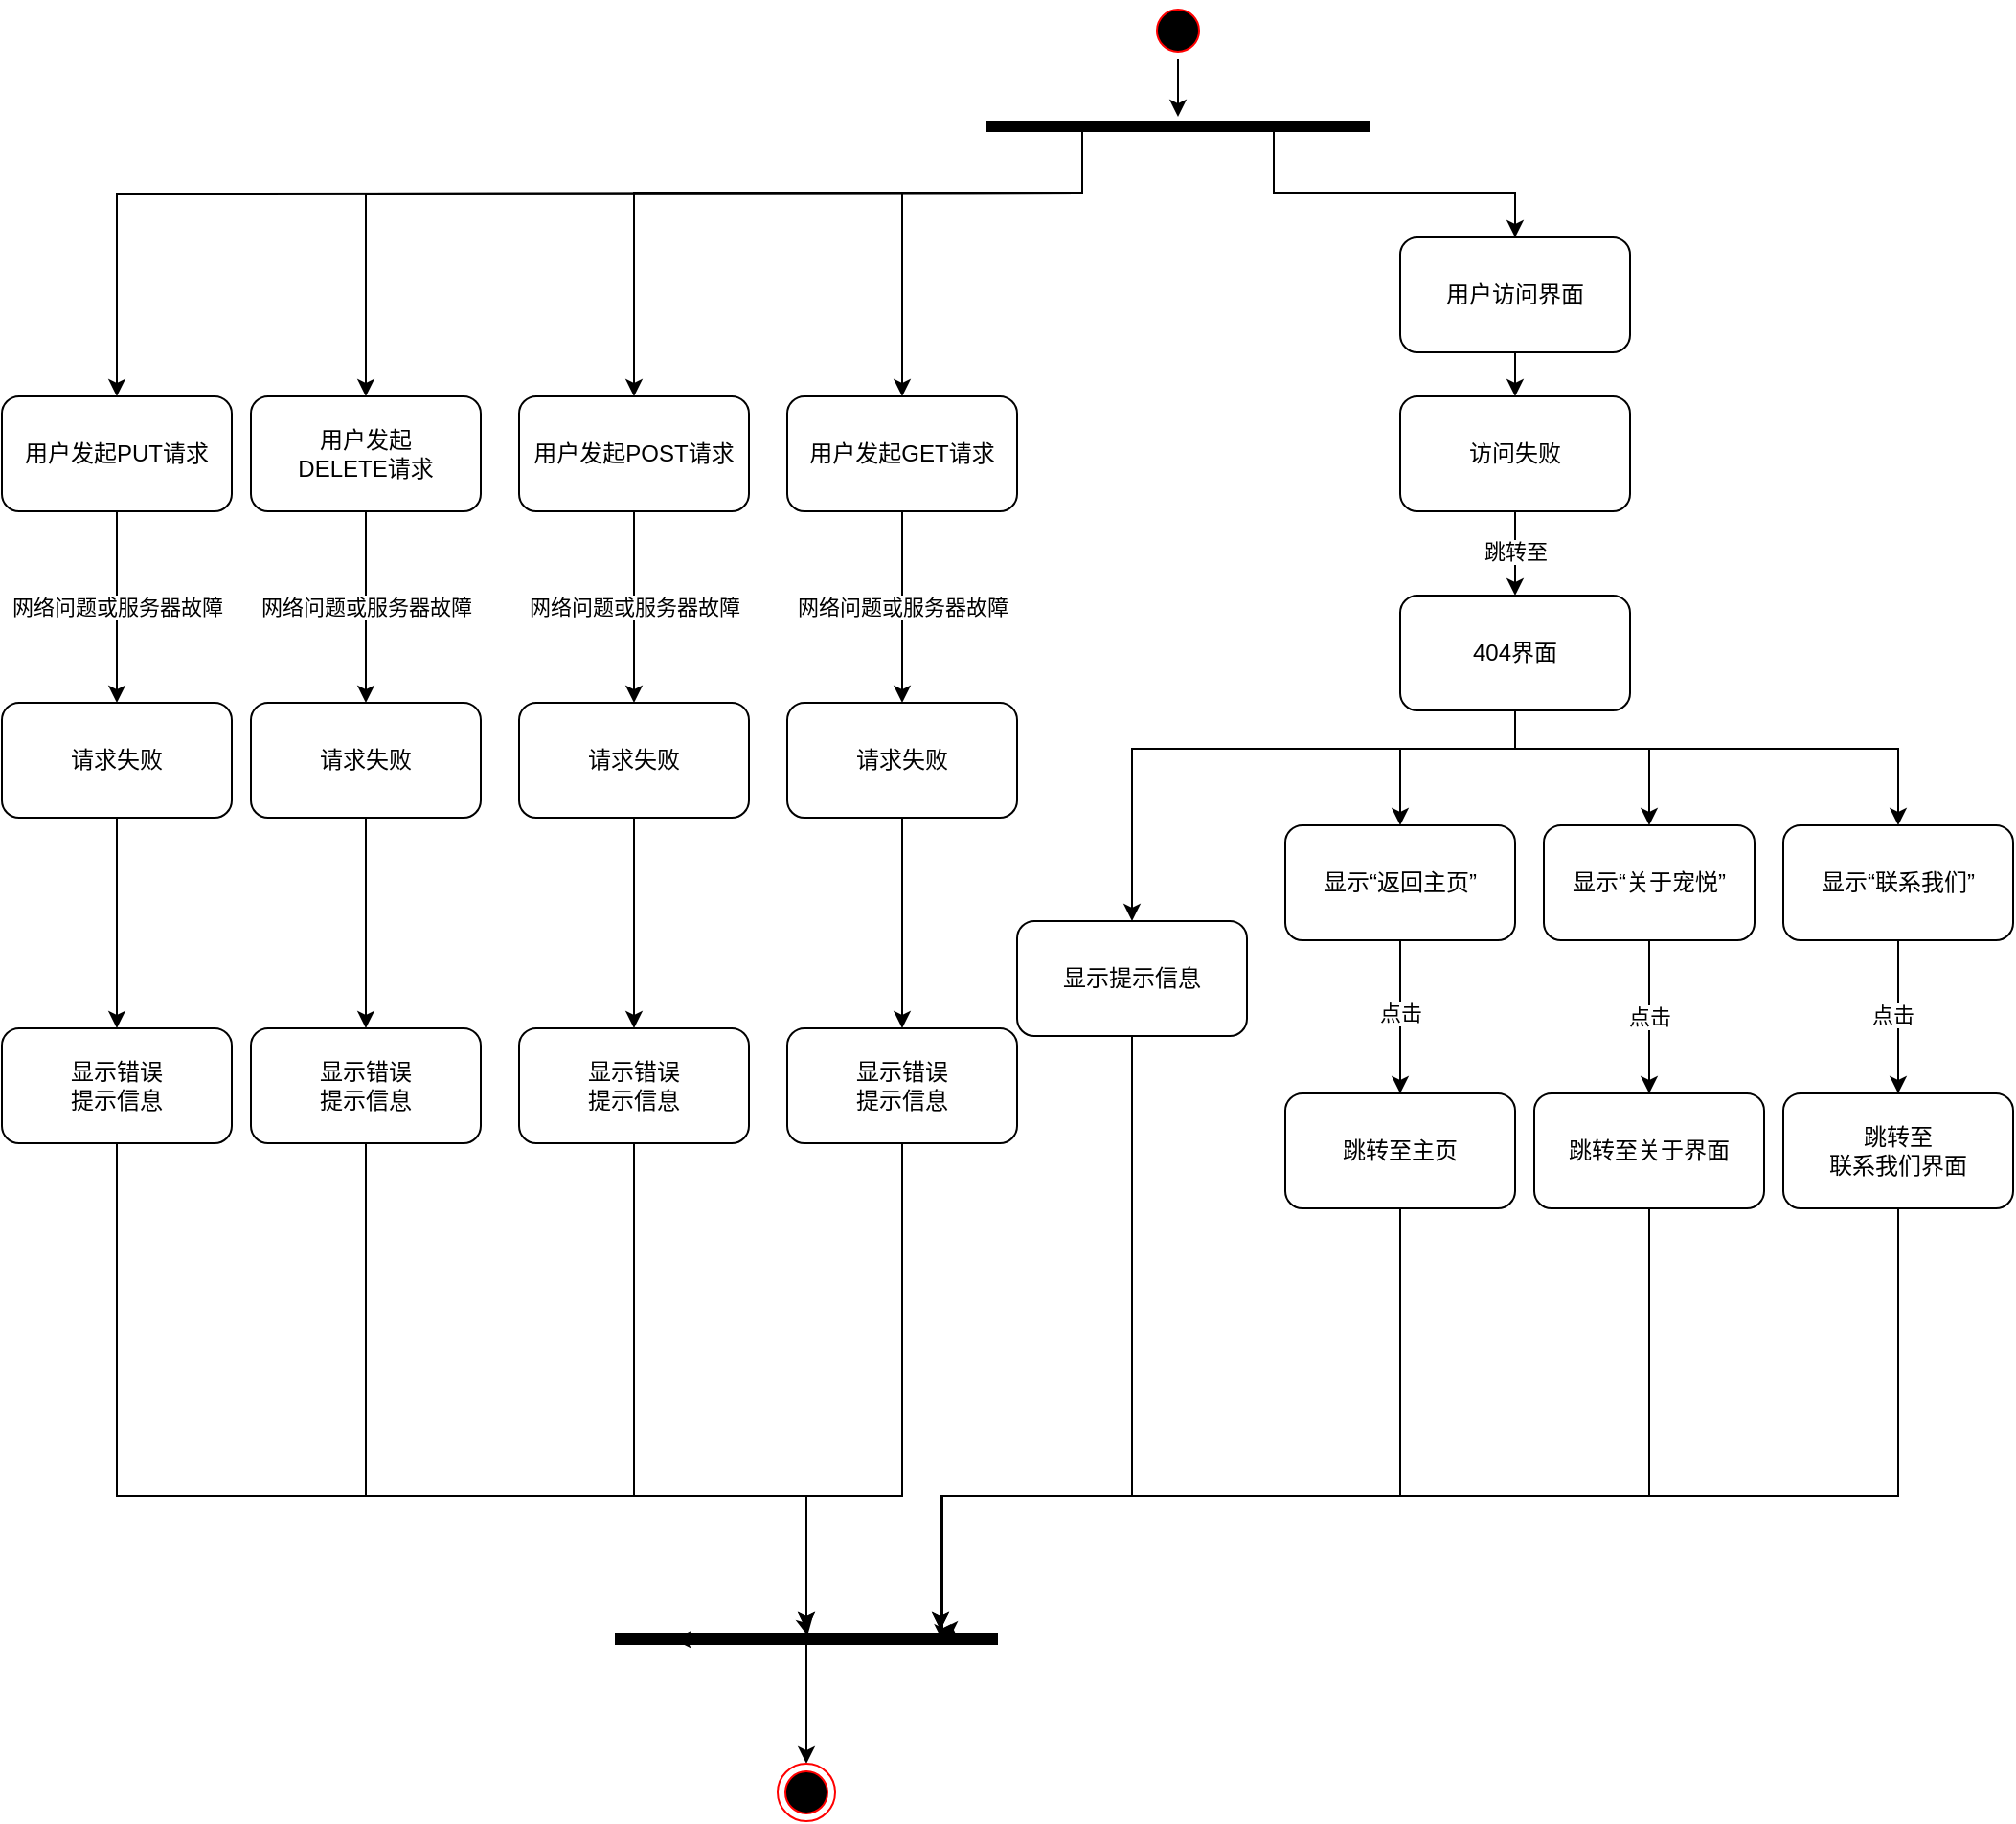 <mxfile version="24.7.5">
  <diagram name="Page-1" id="e7e014a7-5840-1c2e-5031-d8a46d1fe8dd">
    <mxGraphModel dx="1501" dy="713" grid="1" gridSize="10" guides="1" tooltips="1" connect="1" arrows="1" fold="1" page="1" pageScale="1" pageWidth="1169" pageHeight="826" background="none" math="0" shadow="0">
      <root>
        <mxCell id="0" />
        <mxCell id="1" parent="0" />
        <mxCell id="6cG1cjBX_hcDK9lFtdzK-1" style="edgeStyle=orthogonalEdgeStyle;rounded=0;orthogonalLoop=1;jettySize=auto;html=1;exitX=0.5;exitY=1;exitDx=0;exitDy=0;" parent="1" source="n2ijJMehBklyrE8ONOk2-42" target="n2ijJMehBklyrE8ONOk2-45" edge="1">
          <mxGeometry relative="1" as="geometry" />
        </mxCell>
        <mxCell id="n2ijJMehBklyrE8ONOk2-42" value="" style="ellipse;shape=startState;fillColor=#000000;strokeColor=#ff0000;" parent="1" vertex="1">
          <mxGeometry x="1739" y="230" width="30" height="30" as="geometry" />
        </mxCell>
        <mxCell id="n2ijJMehBklyrE8ONOk2-74" style="edgeStyle=orthogonalEdgeStyle;rounded=0;orthogonalLoop=1;jettySize=auto;html=1;exitX=0.75;exitY=0.5;exitDx=0;exitDy=0;exitPerimeter=0;" parent="1" source="n2ijJMehBklyrE8ONOk2-45" target="n2ijJMehBklyrE8ONOk2-49" edge="1">
          <mxGeometry relative="1" as="geometry">
            <Array as="points">
              <mxPoint x="1804" y="330" />
              <mxPoint x="1930" y="330" />
            </Array>
          </mxGeometry>
        </mxCell>
        <mxCell id="IvOXb9NgZLNUiZ7AxmNB-62" style="edgeStyle=orthogonalEdgeStyle;rounded=0;orthogonalLoop=1;jettySize=auto;html=1;exitX=0.25;exitY=0.5;exitDx=0;exitDy=0;exitPerimeter=0;entryX=0.5;entryY=0;entryDx=0;entryDy=0;" parent="1" source="n2ijJMehBklyrE8ONOk2-45" target="n2ijJMehBklyrE8ONOk2-48" edge="1">
          <mxGeometry relative="1" as="geometry">
            <Array as="points">
              <mxPoint x="1704" y="330" />
              <mxPoint x="1610" y="330" />
            </Array>
          </mxGeometry>
        </mxCell>
        <mxCell id="IvOXb9NgZLNUiZ7AxmNB-63" style="edgeStyle=orthogonalEdgeStyle;rounded=0;orthogonalLoop=1;jettySize=auto;html=1;exitX=0.25;exitY=0.5;exitDx=0;exitDy=0;exitPerimeter=0;entryX=0.5;entryY=0;entryDx=0;entryDy=0;" parent="1" source="n2ijJMehBklyrE8ONOk2-45" target="IvOXb9NgZLNUiZ7AxmNB-36" edge="1">
          <mxGeometry relative="1" as="geometry">
            <Array as="points">
              <mxPoint x="1704" y="330" />
              <mxPoint x="1470" y="330" />
            </Array>
          </mxGeometry>
        </mxCell>
        <mxCell id="IvOXb9NgZLNUiZ7AxmNB-64" style="edgeStyle=orthogonalEdgeStyle;rounded=0;orthogonalLoop=1;jettySize=auto;html=1;exitX=0.25;exitY=0.5;exitDx=0;exitDy=0;exitPerimeter=0;entryX=0.5;entryY=0;entryDx=0;entryDy=0;" parent="1" target="IvOXb9NgZLNUiZ7AxmNB-43" edge="1">
          <mxGeometry relative="1" as="geometry">
            <mxPoint x="1704" y="330.04" as="sourcePoint" />
            <mxPoint x="1330" y="471.04" as="targetPoint" />
          </mxGeometry>
        </mxCell>
        <mxCell id="IvOXb9NgZLNUiZ7AxmNB-65" style="edgeStyle=orthogonalEdgeStyle;rounded=0;orthogonalLoop=1;jettySize=auto;html=1;exitX=0.25;exitY=0.5;exitDx=0;exitDy=0;exitPerimeter=0;entryX=0.5;entryY=0;entryDx=0;entryDy=0;" parent="1" target="IvOXb9NgZLNUiZ7AxmNB-58" edge="1">
          <mxGeometry relative="1" as="geometry">
            <mxPoint x="1704" y="330.04" as="sourcePoint" />
            <mxPoint x="1200" y="471.04" as="targetPoint" />
          </mxGeometry>
        </mxCell>
        <mxCell id="n2ijJMehBklyrE8ONOk2-45" value="" style="shape=line;html=1;strokeWidth=6;strokeColor=default;" parent="1" vertex="1">
          <mxGeometry x="1654" y="290" width="200" height="10" as="geometry" />
        </mxCell>
        <mxCell id="n2ijJMehBklyrE8ONOk2-75" value="" style="edgeStyle=orthogonalEdgeStyle;rounded=0;orthogonalLoop=1;jettySize=auto;html=1;" parent="1" source="n2ijJMehBklyrE8ONOk2-48" target="n2ijJMehBklyrE8ONOk2-51" edge="1">
          <mxGeometry relative="1" as="geometry" />
        </mxCell>
        <mxCell id="IvOXb9NgZLNUiZ7AxmNB-33" value="网络问题或服务器故障" style="edgeLabel;html=1;align=center;verticalAlign=middle;resizable=0;points=[];" parent="n2ijJMehBklyrE8ONOk2-75" vertex="1" connectable="0">
          <mxGeometry x="0.126" relative="1" as="geometry">
            <mxPoint y="-7" as="offset" />
          </mxGeometry>
        </mxCell>
        <mxCell id="n2ijJMehBklyrE8ONOk2-48" value="&lt;span class=&quot;hljs-string&quot;&gt;用户发起GET请求&lt;/span&gt;" style="rounded=1;whiteSpace=wrap;html=1;" parent="1" vertex="1">
          <mxGeometry x="1550" y="436" width="120" height="60" as="geometry" />
        </mxCell>
        <mxCell id="6cG1cjBX_hcDK9lFtdzK-15" style="edgeStyle=orthogonalEdgeStyle;rounded=0;orthogonalLoop=1;jettySize=auto;html=1;exitX=0.5;exitY=1;exitDx=0;exitDy=0;entryX=0.5;entryY=0;entryDx=0;entryDy=0;" parent="1" source="n2ijJMehBklyrE8ONOk2-49" target="6cG1cjBX_hcDK9lFtdzK-14" edge="1">
          <mxGeometry relative="1" as="geometry" />
        </mxCell>
        <mxCell id="n2ijJMehBklyrE8ONOk2-49" value="&lt;span class=&quot;hljs-string&quot;&gt;用户访问界面&lt;/span&gt;" style="rounded=1;whiteSpace=wrap;html=1;" parent="1" vertex="1">
          <mxGeometry x="1870" y="353" width="120" height="60" as="geometry" />
        </mxCell>
        <mxCell id="n2ijJMehBklyrE8ONOk2-76" value="" style="edgeStyle=orthogonalEdgeStyle;rounded=0;orthogonalLoop=1;jettySize=auto;html=1;" parent="1" source="n2ijJMehBklyrE8ONOk2-51" target="n2ijJMehBklyrE8ONOk2-52" edge="1">
          <mxGeometry relative="1" as="geometry" />
        </mxCell>
        <mxCell id="n2ijJMehBklyrE8ONOk2-51" value="&lt;span class=&quot;hljs-string&quot;&gt;请求失败&lt;/span&gt;" style="rounded=1;whiteSpace=wrap;html=1;" parent="1" vertex="1">
          <mxGeometry x="1550" y="596" width="120" height="60" as="geometry" />
        </mxCell>
        <mxCell id="IvOXb9NgZLNUiZ7AxmNB-79" style="edgeStyle=orthogonalEdgeStyle;rounded=0;orthogonalLoop=1;jettySize=auto;html=1;exitX=0.5;exitY=1;exitDx=0;exitDy=0;" parent="1" source="n2ijJMehBklyrE8ONOk2-52" target="n2ijJMehBklyrE8ONOk2-66" edge="1">
          <mxGeometry relative="1" as="geometry">
            <Array as="points">
              <mxPoint x="1610" y="1010" />
              <mxPoint x="1560" y="1010" />
            </Array>
          </mxGeometry>
        </mxCell>
        <mxCell id="n2ijJMehBklyrE8ONOk2-52" value="&lt;span class=&quot;hljs-string&quot;&gt;显示错误&lt;/span&gt;&lt;div&gt;&lt;span class=&quot;hljs-string&quot;&gt;提示信息&lt;/span&gt;&lt;/div&gt;" style="rounded=1;whiteSpace=wrap;html=1;" parent="1" vertex="1">
          <mxGeometry x="1550" y="766" width="120" height="60" as="geometry" />
        </mxCell>
        <mxCell id="n2ijJMehBklyrE8ONOk2-56" value="&lt;span class=&quot;hljs-string&quot;&gt;显示提示信息&lt;/span&gt;" style="rounded=1;whiteSpace=wrap;html=1;" parent="1" vertex="1">
          <mxGeometry x="1670" y="710" width="120" height="60" as="geometry" />
        </mxCell>
        <mxCell id="IvOXb9NgZLNUiZ7AxmNB-8" style="edgeStyle=orthogonalEdgeStyle;rounded=0;orthogonalLoop=1;jettySize=auto;html=1;exitX=0.5;exitY=1;exitDx=0;exitDy=0;entryX=0.5;entryY=0;entryDx=0;entryDy=0;" parent="1" source="n2ijJMehBklyrE8ONOk2-60" target="IvOXb9NgZLNUiZ7AxmNB-6" edge="1">
          <mxGeometry relative="1" as="geometry" />
        </mxCell>
        <mxCell id="IvOXb9NgZLNUiZ7AxmNB-9" value="点击" style="edgeLabel;html=1;align=center;verticalAlign=middle;resizable=0;points=[];" parent="IvOXb9NgZLNUiZ7AxmNB-8" vertex="1" connectable="0">
          <mxGeometry x="-0.053" relative="1" as="geometry">
            <mxPoint as="offset" />
          </mxGeometry>
        </mxCell>
        <mxCell id="n2ijJMehBklyrE8ONOk2-60" value="&lt;span class=&quot;hljs-string&quot;&gt;显示“返回主页”&lt;/span&gt;" style="rounded=1;whiteSpace=wrap;html=1;" parent="1" vertex="1">
          <mxGeometry x="1810" y="660" width="120" height="60" as="geometry" />
        </mxCell>
        <mxCell id="IvOXb9NgZLNUiZ7AxmNB-26" style="edgeStyle=orthogonalEdgeStyle;rounded=0;orthogonalLoop=1;jettySize=auto;html=1;exitX=0.5;exitY=1;exitDx=0;exitDy=0;entryX=0.5;entryY=0;entryDx=0;entryDy=0;" parent="1" source="n2ijJMehBklyrE8ONOk2-63" target="IvOXb9NgZLNUiZ7AxmNB-20" edge="1">
          <mxGeometry relative="1" as="geometry" />
        </mxCell>
        <mxCell id="IvOXb9NgZLNUiZ7AxmNB-27" value="点击" style="edgeLabel;html=1;align=center;verticalAlign=middle;resizable=0;points=[];" parent="IvOXb9NgZLNUiZ7AxmNB-26" vertex="1" connectable="0">
          <mxGeometry x="-0.029" y="-3" relative="1" as="geometry">
            <mxPoint as="offset" />
          </mxGeometry>
        </mxCell>
        <mxCell id="n2ijJMehBklyrE8ONOk2-63" value="&lt;span class=&quot;hljs-string&quot;&gt;显示“联系我们”&lt;/span&gt;" style="rounded=1;whiteSpace=wrap;html=1;" parent="1" vertex="1">
          <mxGeometry x="2070" y="660" width="120" height="60" as="geometry" />
        </mxCell>
        <mxCell id="IvOXb9NgZLNUiZ7AxmNB-72" style="edgeStyle=orthogonalEdgeStyle;rounded=0;orthogonalLoop=1;jettySize=auto;html=1;exitX=1;exitY=0.5;exitDx=0;exitDy=0;exitPerimeter=0;entryX=0.5;entryY=0;entryDx=0;entryDy=0;" parent="1" source="n2ijJMehBklyrE8ONOk2-66" target="n2ijJMehBklyrE8ONOk2-68" edge="1">
          <mxGeometry relative="1" as="geometry">
            <Array as="points">
              <mxPoint x="1560" y="1085" />
            </Array>
          </mxGeometry>
        </mxCell>
        <mxCell id="n2ijJMehBklyrE8ONOk2-66" value="" style="shape=line;html=1;strokeWidth=6;strokeColor=default;" parent="1" vertex="1">
          <mxGeometry x="1460" y="1080" width="200" height="10" as="geometry" />
        </mxCell>
        <mxCell id="n2ijJMehBklyrE8ONOk2-68" value="" style="ellipse;html=1;shape=endState;fillColor=#000000;strokeColor=#ff0000;" parent="1" vertex="1">
          <mxGeometry x="1545" y="1150" width="30" height="30" as="geometry" />
        </mxCell>
        <mxCell id="6cG1cjBX_hcDK9lFtdzK-2" style="edgeStyle=orthogonalEdgeStyle;rounded=0;orthogonalLoop=1;jettySize=auto;html=1;exitX=0.5;exitY=1;exitDx=0;exitDy=0;entryX=0.5;entryY=0;entryDx=0;entryDy=0;" parent="1" source="IvOXb9NgZLNUiZ7AxmNB-1" target="n2ijJMehBklyrE8ONOk2-56" edge="1">
          <mxGeometry relative="1" as="geometry">
            <Array as="points">
              <mxPoint x="1930" y="620" />
              <mxPoint x="1730" y="620" />
            </Array>
          </mxGeometry>
        </mxCell>
        <mxCell id="6cG1cjBX_hcDK9lFtdzK-3" style="edgeStyle=orthogonalEdgeStyle;rounded=0;orthogonalLoop=1;jettySize=auto;html=1;exitX=0.5;exitY=1;exitDx=0;exitDy=0;" parent="1" source="IvOXb9NgZLNUiZ7AxmNB-1" edge="1">
          <mxGeometry relative="1" as="geometry">
            <mxPoint x="1930" y="530.0" as="sourcePoint" />
            <mxPoint x="1870" y="660" as="targetPoint" />
            <Array as="points">
              <mxPoint x="1930" y="620" />
              <mxPoint x="1870" y="620" />
            </Array>
          </mxGeometry>
        </mxCell>
        <mxCell id="6cG1cjBX_hcDK9lFtdzK-4" style="edgeStyle=orthogonalEdgeStyle;rounded=0;orthogonalLoop=1;jettySize=auto;html=1;exitX=0.5;exitY=1;exitDx=0;exitDy=0;entryX=0.5;entryY=0;entryDx=0;entryDy=0;" parent="1" source="IvOXb9NgZLNUiZ7AxmNB-1" target="IvOXb9NgZLNUiZ7AxmNB-10" edge="1">
          <mxGeometry relative="1" as="geometry">
            <Array as="points">
              <mxPoint x="1930" y="620" />
              <mxPoint x="2000" y="620" />
            </Array>
          </mxGeometry>
        </mxCell>
        <mxCell id="6cG1cjBX_hcDK9lFtdzK-5" style="edgeStyle=orthogonalEdgeStyle;rounded=0;orthogonalLoop=1;jettySize=auto;html=1;exitX=0.5;exitY=1;exitDx=0;exitDy=0;entryX=0.5;entryY=0;entryDx=0;entryDy=0;" parent="1" source="IvOXb9NgZLNUiZ7AxmNB-1" target="n2ijJMehBklyrE8ONOk2-63" edge="1">
          <mxGeometry relative="1" as="geometry">
            <Array as="points">
              <mxPoint x="1930" y="620" />
              <mxPoint x="2130" y="620" />
            </Array>
          </mxGeometry>
        </mxCell>
        <mxCell id="IvOXb9NgZLNUiZ7AxmNB-1" value="&lt;span class=&quot;hljs-string&quot;&gt;404界面&lt;/span&gt;" style="rounded=1;whiteSpace=wrap;html=1;" parent="1" vertex="1">
          <mxGeometry x="1870" y="540" width="120" height="60" as="geometry" />
        </mxCell>
        <mxCell id="6cG1cjBX_hcDK9lFtdzK-13" style="edgeStyle=orthogonalEdgeStyle;rounded=0;orthogonalLoop=1;jettySize=auto;html=1;exitX=0.5;exitY=1;exitDx=0;exitDy=0;" parent="1" source="IvOXb9NgZLNUiZ7AxmNB-6" edge="1">
          <mxGeometry relative="1" as="geometry">
            <mxPoint x="1630" y="1080" as="targetPoint" />
            <Array as="points">
              <mxPoint x="1870" y="1010" />
              <mxPoint x="1631" y="1010" />
              <mxPoint x="1631" y="1080" />
            </Array>
          </mxGeometry>
        </mxCell>
        <mxCell id="IvOXb9NgZLNUiZ7AxmNB-6" value="跳转至主页" style="rounded=1;whiteSpace=wrap;html=1;" parent="1" vertex="1">
          <mxGeometry x="1810" y="800" width="120" height="60" as="geometry" />
        </mxCell>
        <mxCell id="IvOXb9NgZLNUiZ7AxmNB-30" style="edgeStyle=orthogonalEdgeStyle;rounded=0;orthogonalLoop=1;jettySize=auto;html=1;exitX=0.5;exitY=1;exitDx=0;exitDy=0;" parent="1" source="IvOXb9NgZLNUiZ7AxmNB-10" target="IvOXb9NgZLNUiZ7AxmNB-17" edge="1">
          <mxGeometry relative="1" as="geometry" />
        </mxCell>
        <mxCell id="IvOXb9NgZLNUiZ7AxmNB-31" value="点击" style="edgeLabel;html=1;align=center;verticalAlign=middle;resizable=0;points=[];" parent="IvOXb9NgZLNUiZ7AxmNB-30" vertex="1" connectable="0">
          <mxGeometry x="0.044" relative="1" as="geometry">
            <mxPoint y="-2" as="offset" />
          </mxGeometry>
        </mxCell>
        <mxCell id="IvOXb9NgZLNUiZ7AxmNB-10" value="&lt;span class=&quot;hljs-string&quot;&gt;显示“关于宠悦”&lt;/span&gt;" style="rounded=1;whiteSpace=wrap;html=1;" parent="1" vertex="1">
          <mxGeometry x="1945" y="660" width="110" height="60" as="geometry" />
        </mxCell>
        <mxCell id="6cG1cjBX_hcDK9lFtdzK-9" style="edgeStyle=orthogonalEdgeStyle;rounded=0;orthogonalLoop=1;jettySize=auto;html=1;exitX=0.5;exitY=1;exitDx=0;exitDy=0;" parent="1" source="IvOXb9NgZLNUiZ7AxmNB-17" edge="1">
          <mxGeometry relative="1" as="geometry">
            <mxPoint x="1630" y="1080" as="targetPoint" />
            <Array as="points">
              <mxPoint x="2000" y="1010" />
              <mxPoint x="1630" y="1010" />
            </Array>
          </mxGeometry>
        </mxCell>
        <mxCell id="IvOXb9NgZLNUiZ7AxmNB-17" value="跳转至关于界面" style="rounded=1;whiteSpace=wrap;html=1;" parent="1" vertex="1">
          <mxGeometry x="1940" y="800" width="120" height="60" as="geometry" />
        </mxCell>
        <mxCell id="6cG1cjBX_hcDK9lFtdzK-11" style="edgeStyle=orthogonalEdgeStyle;rounded=0;orthogonalLoop=1;jettySize=auto;html=1;exitX=0.5;exitY=1;exitDx=0;exitDy=0;" parent="1" source="IvOXb9NgZLNUiZ7AxmNB-20" edge="1">
          <mxGeometry relative="1" as="geometry">
            <mxPoint x="1630" y="1080" as="targetPoint" />
            <Array as="points">
              <mxPoint x="2130" y="1010" />
              <mxPoint x="1630" y="1010" />
            </Array>
          </mxGeometry>
        </mxCell>
        <mxCell id="IvOXb9NgZLNUiZ7AxmNB-20" value="跳转至&lt;div&gt;联系我们界面&lt;/div&gt;" style="rounded=1;whiteSpace=wrap;html=1;" parent="1" vertex="1">
          <mxGeometry x="2070" y="800" width="120" height="60" as="geometry" />
        </mxCell>
        <mxCell id="IvOXb9NgZLNUiZ7AxmNB-34" value="" style="edgeStyle=orthogonalEdgeStyle;rounded=0;orthogonalLoop=1;jettySize=auto;html=1;" parent="1" source="IvOXb9NgZLNUiZ7AxmNB-36" target="IvOXb9NgZLNUiZ7AxmNB-38" edge="1">
          <mxGeometry relative="1" as="geometry" />
        </mxCell>
        <mxCell id="IvOXb9NgZLNUiZ7AxmNB-35" value="网络问题或服务器故障" style="edgeLabel;html=1;align=center;verticalAlign=middle;resizable=0;points=[];" parent="IvOXb9NgZLNUiZ7AxmNB-34" vertex="1" connectable="0">
          <mxGeometry x="0.126" relative="1" as="geometry">
            <mxPoint y="-7" as="offset" />
          </mxGeometry>
        </mxCell>
        <mxCell id="IvOXb9NgZLNUiZ7AxmNB-36" value="&lt;span class=&quot;hljs-string&quot;&gt;用户发起POST请求&lt;/span&gt;" style="rounded=1;whiteSpace=wrap;html=1;" parent="1" vertex="1">
          <mxGeometry x="1410" y="436" width="120" height="60" as="geometry" />
        </mxCell>
        <mxCell id="IvOXb9NgZLNUiZ7AxmNB-37" value="" style="edgeStyle=orthogonalEdgeStyle;rounded=0;orthogonalLoop=1;jettySize=auto;html=1;" parent="1" source="IvOXb9NgZLNUiZ7AxmNB-38" target="IvOXb9NgZLNUiZ7AxmNB-39" edge="1">
          <mxGeometry relative="1" as="geometry" />
        </mxCell>
        <mxCell id="IvOXb9NgZLNUiZ7AxmNB-38" value="&lt;span class=&quot;hljs-string&quot;&gt;请求失败&lt;/span&gt;" style="rounded=1;whiteSpace=wrap;html=1;" parent="1" vertex="1">
          <mxGeometry x="1410" y="596" width="120" height="60" as="geometry" />
        </mxCell>
        <mxCell id="IvOXb9NgZLNUiZ7AxmNB-75" style="edgeStyle=orthogonalEdgeStyle;rounded=0;orthogonalLoop=1;jettySize=auto;html=1;exitX=0.5;exitY=1;exitDx=0;exitDy=0;" parent="1" source="IvOXb9NgZLNUiZ7AxmNB-39" target="n2ijJMehBklyrE8ONOk2-66" edge="1">
          <mxGeometry relative="1" as="geometry">
            <Array as="points">
              <mxPoint x="1470" y="1010" />
              <mxPoint x="1560" y="1010" />
            </Array>
          </mxGeometry>
        </mxCell>
        <mxCell id="IvOXb9NgZLNUiZ7AxmNB-39" value="&lt;span class=&quot;hljs-string&quot;&gt;显示错误&lt;/span&gt;&lt;div&gt;&lt;span class=&quot;hljs-string&quot;&gt;提示信息&lt;/span&gt;&lt;/div&gt;" style="rounded=1;whiteSpace=wrap;html=1;" parent="1" vertex="1">
          <mxGeometry x="1410" y="766" width="120" height="60" as="geometry" />
        </mxCell>
        <mxCell id="IvOXb9NgZLNUiZ7AxmNB-41" value="" style="edgeStyle=orthogonalEdgeStyle;rounded=0;orthogonalLoop=1;jettySize=auto;html=1;" parent="1" source="IvOXb9NgZLNUiZ7AxmNB-43" target="IvOXb9NgZLNUiZ7AxmNB-45" edge="1">
          <mxGeometry relative="1" as="geometry" />
        </mxCell>
        <mxCell id="IvOXb9NgZLNUiZ7AxmNB-42" value="网络问题或服务器故障" style="edgeLabel;html=1;align=center;verticalAlign=middle;resizable=0;points=[];" parent="IvOXb9NgZLNUiZ7AxmNB-41" vertex="1" connectable="0">
          <mxGeometry x="0.126" relative="1" as="geometry">
            <mxPoint y="-7" as="offset" />
          </mxGeometry>
        </mxCell>
        <mxCell id="IvOXb9NgZLNUiZ7AxmNB-43" value="&lt;span class=&quot;hljs-string&quot;&gt;用户发起&lt;/span&gt;&lt;div&gt;&lt;span class=&quot;hljs-string&quot;&gt;DELETE请求&lt;/span&gt;&lt;/div&gt;" style="rounded=1;whiteSpace=wrap;html=1;" parent="1" vertex="1">
          <mxGeometry x="1270" y="436" width="120" height="60" as="geometry" />
        </mxCell>
        <mxCell id="IvOXb9NgZLNUiZ7AxmNB-44" value="" style="edgeStyle=orthogonalEdgeStyle;rounded=0;orthogonalLoop=1;jettySize=auto;html=1;" parent="1" source="IvOXb9NgZLNUiZ7AxmNB-45" target="IvOXb9NgZLNUiZ7AxmNB-46" edge="1">
          <mxGeometry relative="1" as="geometry" />
        </mxCell>
        <mxCell id="IvOXb9NgZLNUiZ7AxmNB-45" value="&lt;span class=&quot;hljs-string&quot;&gt;请求失败&lt;/span&gt;" style="rounded=1;whiteSpace=wrap;html=1;" parent="1" vertex="1">
          <mxGeometry x="1270" y="596" width="120" height="60" as="geometry" />
        </mxCell>
        <mxCell id="IvOXb9NgZLNUiZ7AxmNB-74" style="edgeStyle=orthogonalEdgeStyle;rounded=0;orthogonalLoop=1;jettySize=auto;html=1;exitX=0.5;exitY=1;exitDx=0;exitDy=0;entryX=0.503;entryY=0.305;entryDx=0;entryDy=0;entryPerimeter=0;" parent="1" source="IvOXb9NgZLNUiZ7AxmNB-46" target="n2ijJMehBklyrE8ONOk2-66" edge="1">
          <mxGeometry relative="1" as="geometry">
            <mxPoint x="1490" y="1080" as="targetPoint" />
            <Array as="points">
              <mxPoint x="1330" y="1010" />
              <mxPoint x="1560" y="1010" />
              <mxPoint x="1560" y="1080" />
            </Array>
          </mxGeometry>
        </mxCell>
        <mxCell id="IvOXb9NgZLNUiZ7AxmNB-46" value="&lt;span class=&quot;hljs-string&quot;&gt;显示错误&lt;/span&gt;&lt;div&gt;&lt;span class=&quot;hljs-string&quot;&gt;提示信息&lt;/span&gt;&lt;/div&gt;" style="rounded=1;whiteSpace=wrap;html=1;" parent="1" vertex="1">
          <mxGeometry x="1270" y="766" width="120" height="60" as="geometry" />
        </mxCell>
        <mxCell id="IvOXb9NgZLNUiZ7AxmNB-56" value="" style="edgeStyle=orthogonalEdgeStyle;rounded=0;orthogonalLoop=1;jettySize=auto;html=1;" parent="1" source="IvOXb9NgZLNUiZ7AxmNB-58" target="IvOXb9NgZLNUiZ7AxmNB-60" edge="1">
          <mxGeometry relative="1" as="geometry" />
        </mxCell>
        <mxCell id="IvOXb9NgZLNUiZ7AxmNB-57" value="网络问题或服务器故障" style="edgeLabel;html=1;align=center;verticalAlign=middle;resizable=0;points=[];" parent="IvOXb9NgZLNUiZ7AxmNB-56" vertex="1" connectable="0">
          <mxGeometry x="0.126" relative="1" as="geometry">
            <mxPoint y="-7" as="offset" />
          </mxGeometry>
        </mxCell>
        <mxCell id="IvOXb9NgZLNUiZ7AxmNB-58" value="&lt;span class=&quot;hljs-string&quot;&gt;用户发起&lt;/span&gt;&lt;span style=&quot;background-color: initial;&quot;&gt;PUT请求&lt;/span&gt;" style="rounded=1;whiteSpace=wrap;html=1;" parent="1" vertex="1">
          <mxGeometry x="1140" y="436" width="120" height="60" as="geometry" />
        </mxCell>
        <mxCell id="IvOXb9NgZLNUiZ7AxmNB-59" value="" style="edgeStyle=orthogonalEdgeStyle;rounded=0;orthogonalLoop=1;jettySize=auto;html=1;" parent="1" source="IvOXb9NgZLNUiZ7AxmNB-60" target="IvOXb9NgZLNUiZ7AxmNB-61" edge="1">
          <mxGeometry relative="1" as="geometry" />
        </mxCell>
        <mxCell id="IvOXb9NgZLNUiZ7AxmNB-60" value="&lt;span class=&quot;hljs-string&quot;&gt;请求失败&lt;/span&gt;" style="rounded=1;whiteSpace=wrap;html=1;" parent="1" vertex="1">
          <mxGeometry x="1140" y="596" width="120" height="60" as="geometry" />
        </mxCell>
        <mxCell id="IvOXb9NgZLNUiZ7AxmNB-61" value="&lt;span class=&quot;hljs-string&quot;&gt;显示错误&lt;/span&gt;&lt;div&gt;&lt;span class=&quot;hljs-string&quot;&gt;提示信息&lt;/span&gt;&lt;/div&gt;" style="rounded=1;whiteSpace=wrap;html=1;" parent="1" vertex="1">
          <mxGeometry x="1140" y="766" width="120" height="60" as="geometry" />
        </mxCell>
        <mxCell id="IvOXb9NgZLNUiZ7AxmNB-73" style="edgeStyle=orthogonalEdgeStyle;rounded=0;orthogonalLoop=1;jettySize=auto;html=1;exitX=0.5;exitY=1;exitDx=0;exitDy=0;entryX=0.153;entryY=0.516;entryDx=0;entryDy=0;entryPerimeter=0;" parent="1" source="IvOXb9NgZLNUiZ7AxmNB-61" target="n2ijJMehBklyrE8ONOk2-66" edge="1">
          <mxGeometry relative="1" as="geometry">
            <Array as="points">
              <mxPoint x="1200" y="1010" />
              <mxPoint x="1560" y="1010" />
              <mxPoint x="1560" y="1085" />
            </Array>
          </mxGeometry>
        </mxCell>
        <mxCell id="6cG1cjBX_hcDK9lFtdzK-7" style="edgeStyle=orthogonalEdgeStyle;rounded=0;orthogonalLoop=1;jettySize=auto;html=1;exitX=0.5;exitY=1;exitDx=0;exitDy=0;entryX=0.856;entryY=0.607;entryDx=0;entryDy=0;entryPerimeter=0;" parent="1" source="n2ijJMehBklyrE8ONOk2-56" target="n2ijJMehBklyrE8ONOk2-66" edge="1">
          <mxGeometry relative="1" as="geometry">
            <mxPoint x="1650" y="1070" as="targetPoint" />
            <Array as="points">
              <mxPoint x="1730" y="1010" />
              <mxPoint x="1630" y="1010" />
              <mxPoint x="1630" y="1081" />
              <mxPoint x="1631" y="1081" />
            </Array>
          </mxGeometry>
        </mxCell>
        <mxCell id="6cG1cjBX_hcDK9lFtdzK-16" style="edgeStyle=orthogonalEdgeStyle;rounded=0;orthogonalLoop=1;jettySize=auto;html=1;exitX=0.5;exitY=1;exitDx=0;exitDy=0;entryX=0.5;entryY=0;entryDx=0;entryDy=0;" parent="1" source="6cG1cjBX_hcDK9lFtdzK-14" target="IvOXb9NgZLNUiZ7AxmNB-1" edge="1">
          <mxGeometry relative="1" as="geometry" />
        </mxCell>
        <mxCell id="6cG1cjBX_hcDK9lFtdzK-17" value="跳转至" style="edgeLabel;html=1;align=center;verticalAlign=middle;resizable=0;points=[];" parent="6cG1cjBX_hcDK9lFtdzK-16" vertex="1" connectable="0">
          <mxGeometry x="-0.25" y="-1" relative="1" as="geometry">
            <mxPoint x="1" y="4" as="offset" />
          </mxGeometry>
        </mxCell>
        <mxCell id="6cG1cjBX_hcDK9lFtdzK-14" value="&lt;span class=&quot;hljs-string&quot;&gt;访问失败&lt;/span&gt;" style="rounded=1;whiteSpace=wrap;html=1;" parent="1" vertex="1">
          <mxGeometry x="1870" y="436" width="120" height="60" as="geometry" />
        </mxCell>
      </root>
    </mxGraphModel>
  </diagram>
</mxfile>
